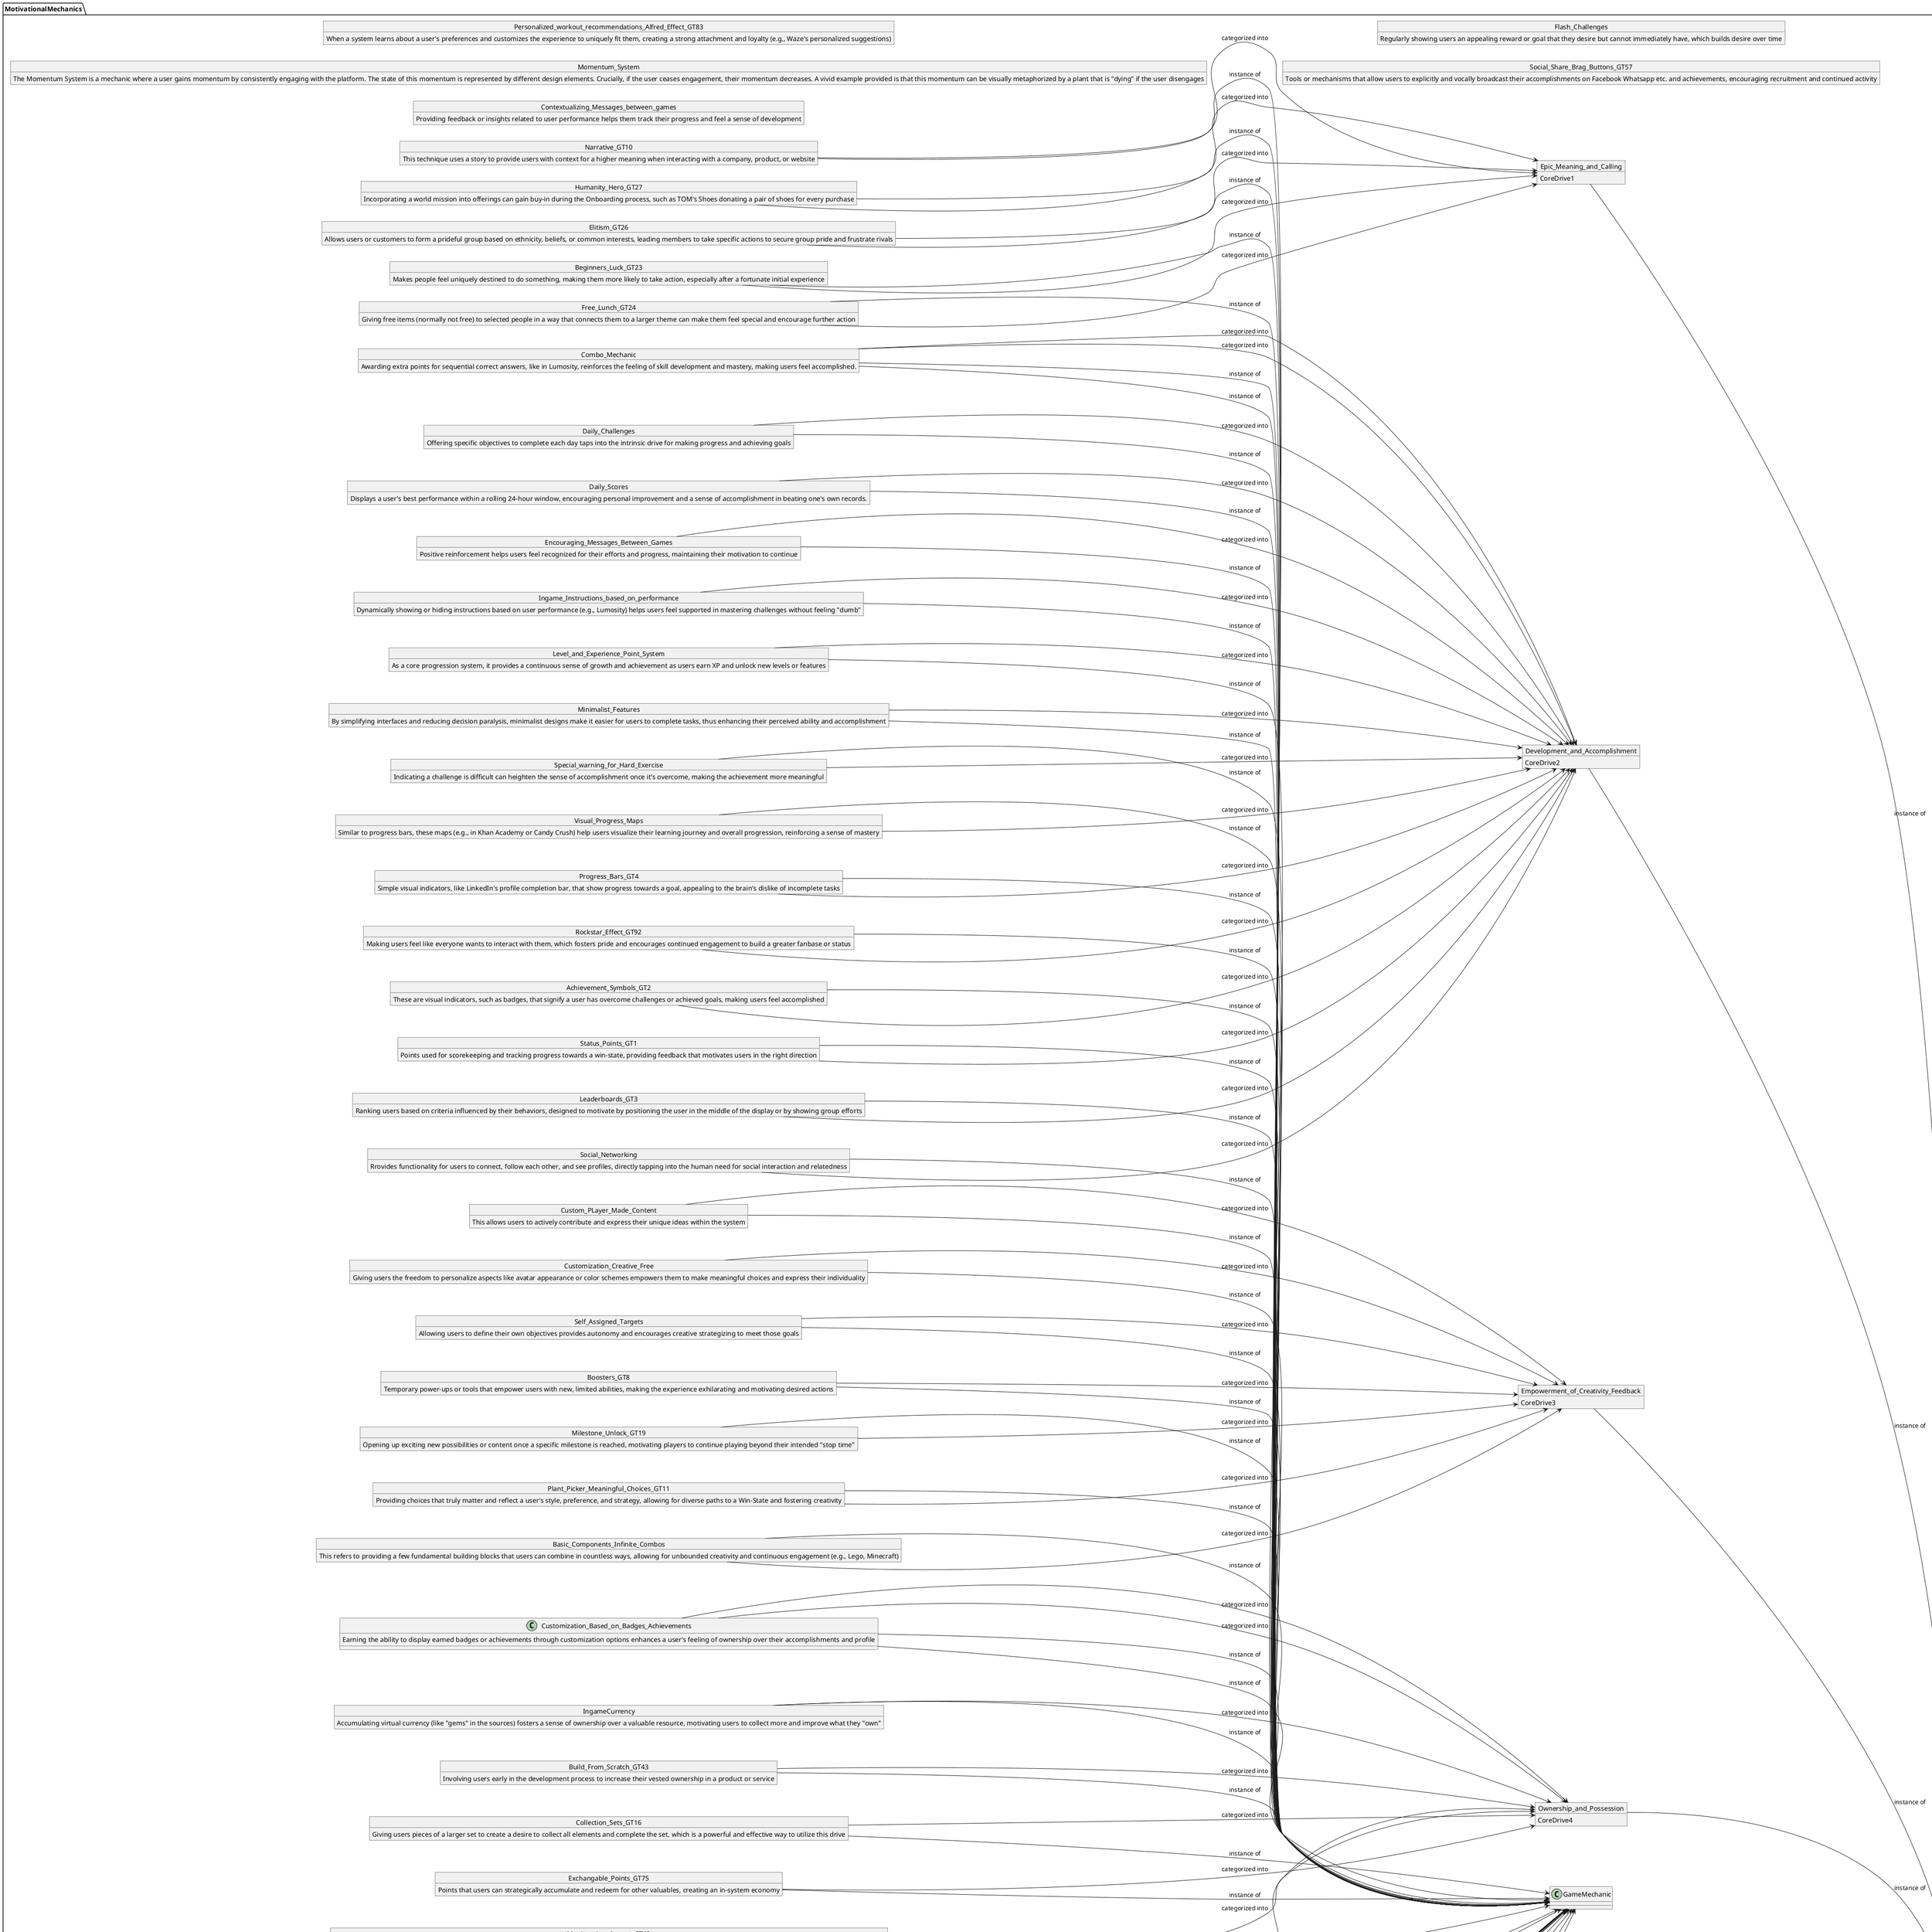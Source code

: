 @startuml
package "MotivationalMechanics" {

  left to right direction
  class CoreDrive
  class GameMechanic 

  '//----------------------------------Epic Meaning and Calling---------------------------------------------'
  object Epic_Meaning_and_Calling {
    CoreDrive1
  }
  Epic_Meaning_and_Calling --> CoreDrive : "instance of"

  object Narrative_GT10 {
    This technique uses a story to provide users with context for a higher meaning when interacting with a company, product, or website
  }
  Narrative_GT10 --> GameMechanic : "instance of"
  Narrative_GT10 --> Epic_Meaning_and_Calling : "categorized into"

  object Humanity_Hero_GT27 {
    Incorporating a world mission into offerings can gain buy-in during the Onboarding process, such as TOM's Shoes donating a pair of shoes for every purchase
  }
  Humanity_Hero_GT27 --> GameMechanic : "instance of"
  Humanity_Hero_GT27 --> Epic_Meaning_and_Calling : "categorized into"

  object Elitism_GT26{
    Allows users or customers to form a prideful group based on ethnicity, beliefs, or common interests, leading members to take specific actions to secure group pride and frustrate rivals
  }
  Elitism_GT26 --> GameMechanic : "instance of"
  Elitism_GT26 --> Epic_Meaning_and_Calling : "categorized into"

  object Beginners_Luck_GT23 {
    Makes people feel uniquely destined to do something, making them more likely to take action, especially after a fortunate initial experience
  }
  Beginners_Luck_GT23 --> GameMechanic : "instance of"
  Beginners_Luck_GT23 --> Epic_Meaning_and_Calling : "categorized into"

  object Free_Lunch_GT24 {
    Giving free items (normally not free) to selected people in a way that connects them to a larger theme can make them feel special and encourage further action
  }
  Free_Lunch_GT24 --> GameMechanic : "instance of"
  Free_Lunch_GT24 --> Epic_Meaning_and_Calling : "categorized into"



  '//--------------------------------------------------------------Development_and_Accomplishment-----------------'-----------------------------------

  object Development_and_Accomplishment {
    CoreDrive2
  }
  Development_and_Accomplishment --> CoreDrive : "instance of"

  object Combo_Mechanic {
    Awarding extra points for sequential correct answers, like in Lumosity, reinforces the feeling of skill development and mastery, making users feel accomplished.
  }
  Combo_Mechanic --> GameMechanic : "instance of"
  Combo_Mechanic --> Development_and_Accomplishment : "categorized into"

  object Contextualizing_Messages_between_games {
    Providing feedback or insights related to user performance helps them track their progress and feel a sense of development
  }
  Combo_Mechanic --> GameMechanic : "instance of"
  Combo_Mechanic --> Development_and_Accomplishment : "categorized into"

  object Daily_Challenges {
    Offering specific objectives to complete each day taps into the intrinsic drive for making progress and achieving goals
  }
  Daily_Challenges --> GameMechanic : "instance of"
  Daily_Challenges --> Development_and_Accomplishment : "categorized into"

  object Daily_Scores {
    Displays a user's best performance within a rolling 24-hour window, encouraging personal improvement and a sense of accomplishment in beating one's own records.
  }
  Daily_Scores --> GameMechanic : "instance of"
  Daily_Scores --> Development_and_Accomplishment : "categorized into"

  object Encouraging_Messages_Between_Games {
    Positive reinforcement helps users feel recognized for their efforts and progress, maintaining their motivation to continue
  }
  Encouraging_Messages_Between_Games --> GameMechanic : "instance of"
  Encouraging_Messages_Between_Games --> Development_and_Accomplishment : "categorized into"

  object Ingame_Instructions_based_on_performance {
    Dynamically showing or hiding instructions based on user performance (e.g., Lumosity) helps users feel supported in mastering challenges without feeling "dumb"
  }
  Ingame_Instructions_based_on_performance --> GameMechanic : "instance of"
  Ingame_Instructions_based_on_performance --> Development_and_Accomplishment : "categorized into"

  object Level_and_Experience_Point_System {
    As a core progression system, it provides a continuous sense of growth and achievement as users earn XP and unlock new levels or features
  }
  Level_and_Experience_Point_System --> GameMechanic : "instance of"
  Level_and_Experience_Point_System --> Development_and_Accomplishment : "categorized into"

  object Minimalist_Features {
    By simplifying interfaces and reducing decision paralysis, minimalist designs make it easier for users to complete tasks, thus enhancing their perceived ability and accomplishment
  }
  Minimalist_Features --> GameMechanic : "instance of"
  Minimalist_Features --> Development_and_Accomplishment : "categorized into"

  object Special_warning_for_Hard_Exercise {
    Indicating a challenge is difficult can heighten the sense of accomplishment once it's overcome, making the achievement more meaningful
  }
  Special_warning_for_Hard_Exercise --> GameMechanic : "instance of"
  Special_warning_for_Hard_Exercise --> Development_and_Accomplishment : "categorized into"

  object Visual_Progress_Maps {
    Similar to progress bars, these maps (e.g., in Khan Academy or Candy Crush) help users visualize their learning journey and overall progression, reinforcing a sense of mastery
  }
  Visual_Progress_Maps --> GameMechanic : "instance of"
  Visual_Progress_Maps --> Development_and_Accomplishment : "categorized into"

  object Progress_Bars_GT4 {
    Simple visual indicators, like LinkedIn's profile completion bar, that show progress towards a goal, appealing to the brain's dislike of incomplete tasks
  }
  Progress_Bars_GT4 --> GameMechanic : "instance of"
  Progress_Bars_GT4 --> Development_and_Accomplishment : "categorized into"

  object Rockstar_Effect_GT92 {
    Making users feel like everyone wants to interact with them, which fosters pride and encourages continued engagement to build a greater fanbase or status
  }
  Rockstar_Effect_GT92 --> GameMechanic : "instance of"
  Rockstar_Effect_GT92 --> Development_and_Accomplishment : "categorized into"

  object Achievement_Symbols_GT2 {
    These are visual indicators, such as badges, that signify a user has overcome challenges or achieved goals, making users feel accomplished
  }
  Achievement_Symbols_GT2 --> GameMechanic : "instance of"
  Achievement_Symbols_GT2 --> Development_and_Accomplishment : "categorized into"

  object Status_Points_GT1 {
    Points used for scorekeeping and tracking progress towards a win-state, providing feedback that motivates users in the right direction
  }
  Status_Points_GT1 --> GameMechanic : "instance of"
  Status_Points_GT1 --> Development_and_Accomplishment : "categorized into"

  object Leaderboards_GT3 {
    Ranking users based on criteria influenced by their behaviors, designed to motivate by positioning the user in the middle of the display or by showing group efforts
  }
  Leaderboards_GT3 --> GameMechanic : "instance of"
  Leaderboards_GT3 --> Development_and_Accomplishment : "categorized into"

  object Social_Networking {
    Rrovides functionality for users to connect, follow each other, and see profiles, directly tapping into the human need for social interaction and relatedness
  }
  Social_Networking --> GameMechanic : "instance of"
  Social_Networking --> Development_and_Accomplishment : "categorized into"

'//--------------------------------------------------------------Empowerment_of_Creativity_Feedback-----------------'-----------------------------------

  object Empowerment_of_Creativity_Feedback {
    CoreDrive3
  }
  Empowerment_of_Creativity_Feedback --> CoreDrive : "instance of"

  object Custom_PLayer_Made_Content {
    This allows users to actively contribute and express their unique ideas within the system
  }
  Custom_PLayer_Made_Content --> GameMechanic : "instance of"
  Custom_PLayer_Made_Content --> Empowerment_of_Creativity_Feedback : "categorized into"

  object Customization_Creative_Free {
    Giving users the freedom to personalize aspects like avatar appearance or color schemes empowers them to make meaningful choices and express their individuality
  }
  Customization_Creative_Free --> GameMechanic : "instance of"
  Customization_Creative_Free --> Empowerment_of_Creativity_Feedback : "categorized into"

  object Self_Assigned_Targets {
    Allowing users to define their own objectives provides autonomy and encourages creative strategizing to meet those goals
  }
  Self_Assigned_Targets --> GameMechanic : "instance of"
  Self_Assigned_Targets --> Empowerment_of_Creativity_Feedback : "categorized into"

  object Boosters_GT8 {
    Temporary power-ups or tools that empower users with new, limited abilities, making the experience exhilarating and motivating desired actions
  }
  Boosters_GT8 --> GameMechanic : "instance of"
  Boosters_GT8 --> Empowerment_of_Creativity_Feedback : "categorized into"

  object Milestone_Unlock_GT19 {
    Opening up exciting new possibilities or content once a specific milestone is reached, motivating players to continue playing beyond their intended "stop time"
  }
  Milestone_Unlock_GT19 --> GameMechanic : "instance of"
  Milestone_Unlock_GT19 --> Empowerment_of_Creativity_Feedback : "categorized into"

  object Plant_Picker_Meaningful_Choices_GT11 {
    Providing choices that truly matter and reflect a user's style, preference, and strategy, allowing for diverse paths to a Win-State and fostering creativity
  }
  Plant_Picker_Meaningful_Choices_GT11 --> GameMechanic : "instance of"
  Plant_Picker_Meaningful_Choices_GT11 --> Empowerment_of_Creativity_Feedback : "categorized into"

  object Basic_Components_Infinite_Combos {
    This refers to providing a few fundamental building blocks that users can combine in countless ways, allowing for unbounded creativity and continuous engagement (e.g., Lego, Minecraft)
  }
  Basic_Components_Infinite_Combos --> GameMechanic : "instance of"
  Basic_Components_Infinite_Combos --> Empowerment_of_Creativity_Feedback : "categorized into"


  '//--------------------------------------------------------------Empowerment_of_Creativity_Feedback-----------------'-----------------------------------
  object Ownership_and_Possession {
    CoreDrive4
  }
  Ownership_and_Possession --> CoreDrive : "instance of"

  object Momentum_System {
    The Momentum System is a mechanic where a user gains momentum by consistently engaging with the platform. The state of this momentum is represented by different design elements. Crucially, if the user ceases engagement, their momentum decreases. A vivid example provided is that this momentum can be visually metaphorized by a plant that is "dying" if the user disengages
  }
  Customization_Based_on_Badges_Achievements --> GameMechanic : "instance of"
  Customization_Based_on_Badges_Achievements --> Ownership_and_Possession : "categorized into"

  object Customization_Based_on_Badges_Achievements {
    Earning the ability to display earned badges or achievements through customization options enhances a user's feeling of ownership over their accomplishments and profile
  }
  Customization_Based_on_Badges_Achievements --> GameMechanic : "instance of"
  Customization_Based_on_Badges_Achievements --> Ownership_and_Possession : "categorized into"

  object IngameCurrency {
    Accumulating virtual currency (like "gems" in the sources) fosters a sense of ownership over a valuable resource, motivating users to collect more and improve what they "own"
  }
  IngameCurrency --> GameMechanic : "instance of"
  IngameCurrency --> Ownership_and_Possession : "categorized into"

  object Build_From_Scratch_GT43 {
    Involving users early in the development process to increase their vested ownership in a product or service
  }
  Build_From_Scratch_GT43 --> GameMechanic : "instance of"
  Build_From_Scratch_GT43 --> Ownership_and_Possession : "categorized into"

  object Collection_Sets_GT16 {
    Giving users pieces of a larger set to create a desire to collect all elements and complete the set, which is a powerful and effective way to utilize this drive
  }
  Collection_Sets_GT16 --> GameMechanic : "instance of"
  Collection_Sets_GT16 --> Ownership_and_Possession : "categorized into"

  object Exchangable_Points_GT75 {
    Points that users can strategically accumulate and redeem for other valuables, creating an in-system economy
  }
  Exchangable_Points_GT75 --> GameMechanic : "instance of"
  Exchangable_Points_GT75 --> Ownership_and_Possession : "categorized into"

  object Monitor_Attachment_GT42 {
    Allowing people to constantly monitor or pay attention to something, leading them to develop more ownership and engagement towards its improvement (e.g., Google Analytics)
  }
  Monitor_Attachment_GT42 --> GameMechanic : "instance of"
  Monitor_Attachment_GT42 --> Ownership_and_Possession : "categorized into"

  object Personalized_workout_recommendations_Alfred_Effect_GT83 {
    When a system learns about a user's preferences and customizes the experience to uniquely fit them, creating a strong attachment and loyalty (e.g., Waze's personalized suggestions)
  }
  Alfred_Effect_GT83 --> GameMechanic : "instance of"
  Alfred_Effect_GT83 --> Ownership_and_Possession : "categorized into"



  '//--------------------------------------------------------------Social_Influence_and_Relatedness-----------------'-----------------------------------
  object Social_Influence_and_Relatedness {
    CoreDrive5
  }
  Social_Influence_and_Relatedness --> CoreDrive : "instance of"

  object Community_Insights {
    Displaying activity and statistics of other users creates social proof and allows for comparison, fostering relatedness and potential competitive urges
  }
  Community_Insights --> GameMechanic : "instance of"
  Community_Insights --> Social_Influence_and_Relatedness : "categorized into"

  object Buddy_system_Mentorship_GT61 {
    Pairing users with "buddies" fosters collaboration. Leveraging the human desire to help others and feel important, allowing veteran users to guide new ones, which also helps retain veterans in the Endgame Phase
  }
  Buddy_system_Mentorship_GT61 --> GameMechanic : "instance of"
  Buddy_system_Mentorship_GT61 --> Social_Influence_and_Relatedness : "categorized into"

  object Social_Share_Brag_Buttons_GT57 {
    Tools or mechanisms that allow users to explicitly and vocally broadcast their accomplishments on Facebook Whatsapp etc. and achievements, encouraging recruitment and continued activity
  } 
  Share_Brag_Buttons_GT57 --> GameMechanic : "instance of"
  Share_Brag_Buttons_GT57 --> Social_Influence_and_Relatedness : "categorized into"

  object Streak_Society {
    Highlighting users with the longest streaks on a public display fosters a sense of social belonging and recognition for consistent effort, creating an "elite" group
  } 
  Streak_Society --> GameMechanic : "instance of"
  Streak_Society --> Social_Influence_and_Relatedness : "categorized into"


  object Trophy_Shelves_GT64 {
    Mechanisms that allow users to implicitly show off what they have accomplished, often seen as crowns, badges, or exclusive avatar items in games
  }
  Trophy_Shelves_GT64 --> GameMechanic : "instance of"
  Trophy_Shelves_GT64 --> Social_Influence_and_Relatedness : "categorized into"

  object Group_Quests_GT22 {
    Activities that require group participation before any individual can achieve a win-state, fostering collaboration and viral marketing
  }
  Group_Quests_GT22 --> GameMechanic : "instance of"
  Group_Quests_GT22 --> Social_Influence_and_Relatedness : "categorized into"

  object Social_Treasures_GT22 {
    Gifts or rewards that can only be given to a user by friends or other players, encouraging social interaction and sharing
  }
  Social_Treasures_GT22 --> GameMechanic : "instance of"
  Social_Treasures_GT22 --> Social_Influence_and_Relatedness : "categorized into"

  object Social_Prods_GT62 {
    Actions of minimal effort to create social interaction, such as Facebook Pokes/Likes or LinkedIn Endorsements, designed for easy execution and engagement
  }
  Social_Prods_GT62 --> GameMechanic : "instance of"
  Social_Prods_GT62 --> Social_Influence_and_Relatedness : "categorized into"

  object Conformity_Anchor_GT58 {
    Displaying how close users are to a social norm through feedback mechanisms, leveraging social proof to influence behavior (e.g., Opower's energy consumption reports)
  }
  Conformity_Anchor_GT58 --> GameMechanic : "instance of"
  Conformity_Anchor_GT58 --> Social_Influence_and_Relatedness : "categorized into"

  object Water_Coolers_GT55 {
    Creating spaces (like forums on a website) for community bonding and sharing, which can broadcast social norms and facilitate mentorship opportunities
  }
  Water_Coolers_GT55 --> GameMechanic : "instance of"
  Water_Coolers_GT55 --> Social_Influence_and_Relatedness : "categorized into"


  '//--------------------------------------------------------------Scarcity_and_Impatience-----------------'-----------------------------------

  object Scarcity_and_Impatience {
    CoreDrive6
  }
  Scarcity_and_Impatience --> CoreDrive : "instance of"

  object Flash_Challenges {
    Regularly showing users an appealing reward or goal that they desire but cannot immediately have, which builds desire over time
  }
  Dangling_GT44 --> GameMechanic : "instance of"
  Dangling_GT44 --> Scarcity_and_Impatience : "categorized into"

  object Anchored_Juxtaposition_GT69 {
    Presenting two options side-by-side: one requiring money, the other requiring significant effort, to make the effort-based option more appealing (even if irrational
  }
  Anchored_Juxtaposition_GT69 --> GameMechanic : "instance of"
  Anchored_Juxtaposition_GT69 --> Scarcity_and_Impatience : "categorized into"

  object Magnetic_Caps_GT68 {
    Placing limitations on how many times a user can commit certain desired actions, which paradoxically stimulates more motivation to commit them
  }
  Magnetic_Caps_GT68 --> GameMechanic : "instance of"
  Magnetic_Caps_GT68 --> Scarcity_and_Impatience : "categorized into"

  object Appointment_Dynamics_GT21 {
    Utilizing a declared or recurring schedule where users must take desired actions to reach a win-state (e.g., Happy Hours, eMart's "Sunny Sale")
  }
  Appointment_Dynamics_GT21 --> GameMechanic : "instance of"
  Appointment_Dynamics_GT21 --> Scarcity_and_Impatience : "categorized into"

  object Torture_Breaks_GT66 {
    Sudden, often triggered, pauses to desired actions that force users to wait, driving obsessive behavior and making them return to the product (e.g., waiting for crops to grow in Farmville)
  }
  Torture_Breaks_GT66 --> GameMechanic : "instance of"
  Torture_Breaks_GT66 --> Scarcity_and_Impatience : "categorized into"

  object Evolved_UI_GT81 {
    Gradually introducing complexity and features as users master the basic interface, making the experience less overwhelming initially and providing a sense of growth
  }
  Evolved_UI_GT81 --> GameMechanic : "instance of"
  Evolved_UI_GT81 --> Scarcity_and_Impatience : "categorized into"

  '//--------------------------------------------------------------Unpredictability_and_Curiosity-----------------'-----------------------------------

  object Unpredictability_and_Curiosity {
    CoreDrive7
  }
  Unpredictability_and_Curiosity --> CoreDrive : "instance of"

  object Themed_Events {
    Introducing special, often time-limited events with unique graphics or content provides novelty and surprise, piquing user curiosity and providing a fresh experience
  }
  Themed_Events --> GameMechanic : "instance of"
  Themed_Events --> Unpredictability_and_Curiosity : "categorized into"

  object Glowing_Choice_GT28 {
    Visually highlighting a specific option or path to guide users, especially in the Onboarding Phase, by appealing to their curiosity and making them feel competent
  }
  Glowing_Choice_GT28 --> GameMechanic : "instance of"
  Glowing_Choice_GT28 --> Unpredictability_and_Curiosity : "categorized into"

  object Mystery_Boxes_Random_Rewards_GT72 {
    Reward structures where the participant receives an unknown reward upon completing a required action, leveraging the excitement of uncertainty (e.g., loot drops in games, subscription boxes)
  }
  Mystery_Boxes_Random_Rewards_GT72 --> GameMechanic : "instance of"
  Mystery_Boxes_Random_Rewards_GT72 --> Unpredictability_and_Curiosity : "categorized into"

  object Easter_Eggs_Sudden_Rewards_GT30 {
    Surprises given without the user acknowledging them beforehand, based on unexpected triggers, which creates excitement and speculation on how to replicate the experience
  }
  Easter_Eggs_Sudden_Rewards_GT30 --> GameMechanic : "instance of"
  Easter_Eggs_Sudden_Rewards_GT30 --> Unpredictability_and_Curiosity : "categorized into"

  object Lottery_Rolling_Rewards_GT74 {
    Reward systems where somebody is guaranteed to win during each period, increasing engagement because the chances of winning increase linearly as one "stays in the game"
  }
  Lottery_Rolling_Rewards_GT74 --> GameMechanic : "instance of"
  Lottery_Rolling_Rewards_GT74 --> Unpredictability_and_Curiosity : "categorized into"

  object Oracle_Effect_GT71 {
    A prediction about the future that causes the user to become fully engaged to see whether the "prophecy" will come true (e.g., Waze alerts about road incidents)
  }
  Oracle_Effect_GT71 --> GameMechanic : "instance of"
  Oracle_Effect_GT71 --> Unpredictability_and_Curiosity : "categorized into"

  object Wager {
    Allowing users to make a bet on their performance introduces the risk of losing something (e.g., in-game currency), leveraging the strong human aversion to loss to motivate participation
  }
  Wager --> GameMechanic : "instance of"
  Wager --> Unpredictability_and_Curiosity : "categorized into"



  '//--------------------------------------------------------------Loss_and_Avoidance-----------------'-----------------------------------

  object Loss_and_Avoidance {
    CoreDrive8
  }
  Loss_and_Avoidance --> CoreDrive : "instance of"

  object Rightful_Heritage_GT46 {
    Making a user believe something rightfully belongs to them, then making them feel it will be taken away if they don't commit a desired action, leveraging loss aversion
  }
  Rightful_Heritage_GT46 --> GameMechanic : "instance of"
  Rightful_Heritage_GT46 --> Loss_and_Avoidance : "categorized into"

  object Flash_Challenges_Evanescent_Opportunities_GT86 {
    These spontaneous, often time-limited challenges create urgency and impel immediate action, leveraging the fear of missing out on a temporary opportunity. Opportunities that will disappear if the user does not take a desired action immediately, creating urgency due to the fear of loss
  }
  Flash_Challenges_Evanescent_Opportunities_GT86 --> GameMechanic : "instance of"
  Flash_Challenges_Evanescent_Opportunities_GT86 --> Loss_and_Avoidance : "categorized into"

  object Re_engagement_Prompts_Push_Notifications {
    Can trigger a sense of urgency, especially if it reminds users about a time-sensitive event or a dwindling opportunity (e.g., a streak ending), compelling them to act quickly
  }
  Re_engagement_Prompts_Push_Notifications --> GameMechanic : "instance of"
  Re_engagement_Prompts_Push_Notifications --> Loss_and_Avoidance : "categorized into"

  object Unlockable_Rare_Content {
    Content that is deliberately made exclusive, difficult to obtain, or available for a limited time creates a strong desire due to its scarcity, increasing its perceived value
  }
  Unlockable_Rare_Content --> GameMechanic : "instance of"
  Unlockable_Rare_Content --> Loss_and_Avoidance : "categorized into"

  object Countdown_Timers_GT65 {
    Simple feedback mechanisms that visually display a decreasing time limit, reinforcing Evanescent Opportunities and creating urgencyOpportunities that will disappear if the user does not take a desired action immediately, creating urgency due to the fear of loss
  }
  Countdown_Timers_GT65 --> GameMechanic : "instance of"
  Countdown_Timers_GT65 --> Loss_and_Avoidance : "categorized into"

  object Status_Quo_Sloth_GT85 {
    The lazy tendency of behavioral inertia, where users are motivated to avoid changing their current behavior, especially in the Endgame phase
  }
  Status_Quo_Sloth_GT85 --> GameMechanic : "instance of"
  Status_Quo_Sloth_GT85 --> Loss_and_Avoidance : "categorized into"

  object FOMO_Punch {
    Applying Core Drive 8 against itself by communicating what users would lose by not engaging, often effective in the Discovery Phase to counter Status Quo Sloth
  }
  FOMO_Punch --> GameMechanic : "instance of"
  FOMO_Punch --> Loss_and_Avoidance : "categorized into"

  object Sunk_Cost_Prison_GT50 {
    A powerful mechanism where users continue to commit desired actions, even when no longer enjoyable, to avoid feeling the loss of their past investments of time, effort, or resources
  }
  Sunk_Cost_Prison_GT50 --> GameMechanic : "instance of"
  Sunk_Cost_Prison_GT50 --> Loss_and_Avoidance : "categorized into"
}
@enduml

